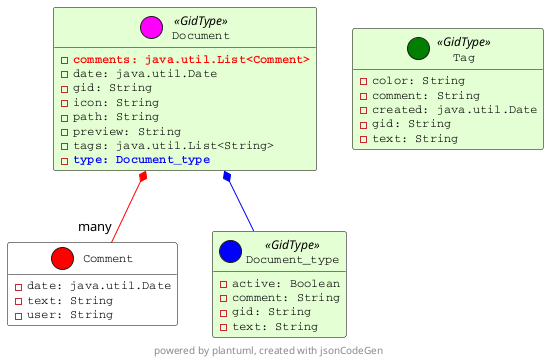 
@startuml
skinparam class {
	BackgroundColor #FFFFFF
	ArrowColor #000000
	BorderColor #000000
	BorderColor<<InnerType>> #777777
	BackgroundColor<<InnerType>> #EEEEEE
	BackgroundColor<<GidType>> #e4ffd4
	FontName Courier
	FontSize 12
}
skinparam note {
	BackgroundColor #dedede
	BorderColor #000000
	FontSize 10
}
skinparam classAttribute {
	FontName Courier
	FontSize 12
}
class Comment  << ( ,#ff0000) >> {
    -date: java.util.Date
    -text: String
    -user: String
}
class Document <<GidType>> << ( ,#ff00ff) >> {
    -<color:#ff0000 ><b>comments: java.util.List<Comment></b></color>
    -date: java.util.Date
    -gid: String
    -icon: String
    -path: String
    -preview: String
    -tags: java.util.List<String>
    -<color:#0000ff ><b>type: Document_type</b></color>
}
class Document_type <<GidType>> << ( ,#0000ff) >> {
    -active: Boolean
    -comment: String
    -gid: String
    -text: String
}
class Tag <<GidType>> << ( ,#007f00) >> {
    -color: String
    -comment: String
    -created: java.util.Date
    -gid: String
    -text: String
}
hide methods
Document *-- "many" Comment #ff0000
Document *--  Document_type #0000ff
footer powered by plantuml, created with jsonCodeGen
@enduml
